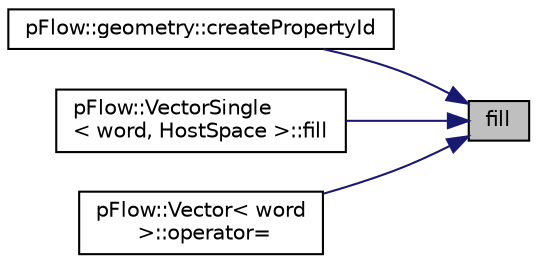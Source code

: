 digraph "fill"
{
 // LATEX_PDF_SIZE
  edge [fontname="Helvetica",fontsize="10",labelfontname="Helvetica",labelfontsize="10"];
  node [fontname="Helvetica",fontsize="10",shape=record];
  rankdir="RL";
  Node1 [label="fill",height=0.2,width=0.4,color="black", fillcolor="grey75", style="filled", fontcolor="black",tooltip=" "];
  Node1 -> Node2 [dir="back",color="midnightblue",fontsize="10",style="solid",fontname="Helvetica"];
  Node2 [label="pFlow::geometry::createPropertyId",height=0.2,width=0.4,color="black", fillcolor="white", style="filled",URL="$classpFlow_1_1geometry.html#ae3aee10e229a60266b519d3406bb51a9",tooltip="Find property id of each triangle based on the supplied material name and the surface wall that the t..."];
  Node1 -> Node3 [dir="back",color="midnightblue",fontsize="10",style="solid",fontname="Helvetica"];
  Node3 [label="pFlow::VectorSingle\l\< word, HostSpace \>::fill",height=0.2,width=0.4,color="black", fillcolor="white", style="filled",URL="$classpFlow_1_1VectorSingle_3_01word_00_01HostSpace_01_4.html#a1837fc965d968a4f5c1d3048f50863ce",tooltip="Fill the range [0,size) with val."];
  Node1 -> Node4 [dir="back",color="midnightblue",fontsize="10",style="solid",fontname="Helvetica"];
  Node4 [label="pFlow::Vector\< word\l \>::operator=",height=0.2,width=0.4,color="black", fillcolor="white", style="filled",URL="$classpFlow_1_1Vector.html#a3e18e86753248052cab589c7f2cbab68",tooltip="Scalar assignment."];
}

